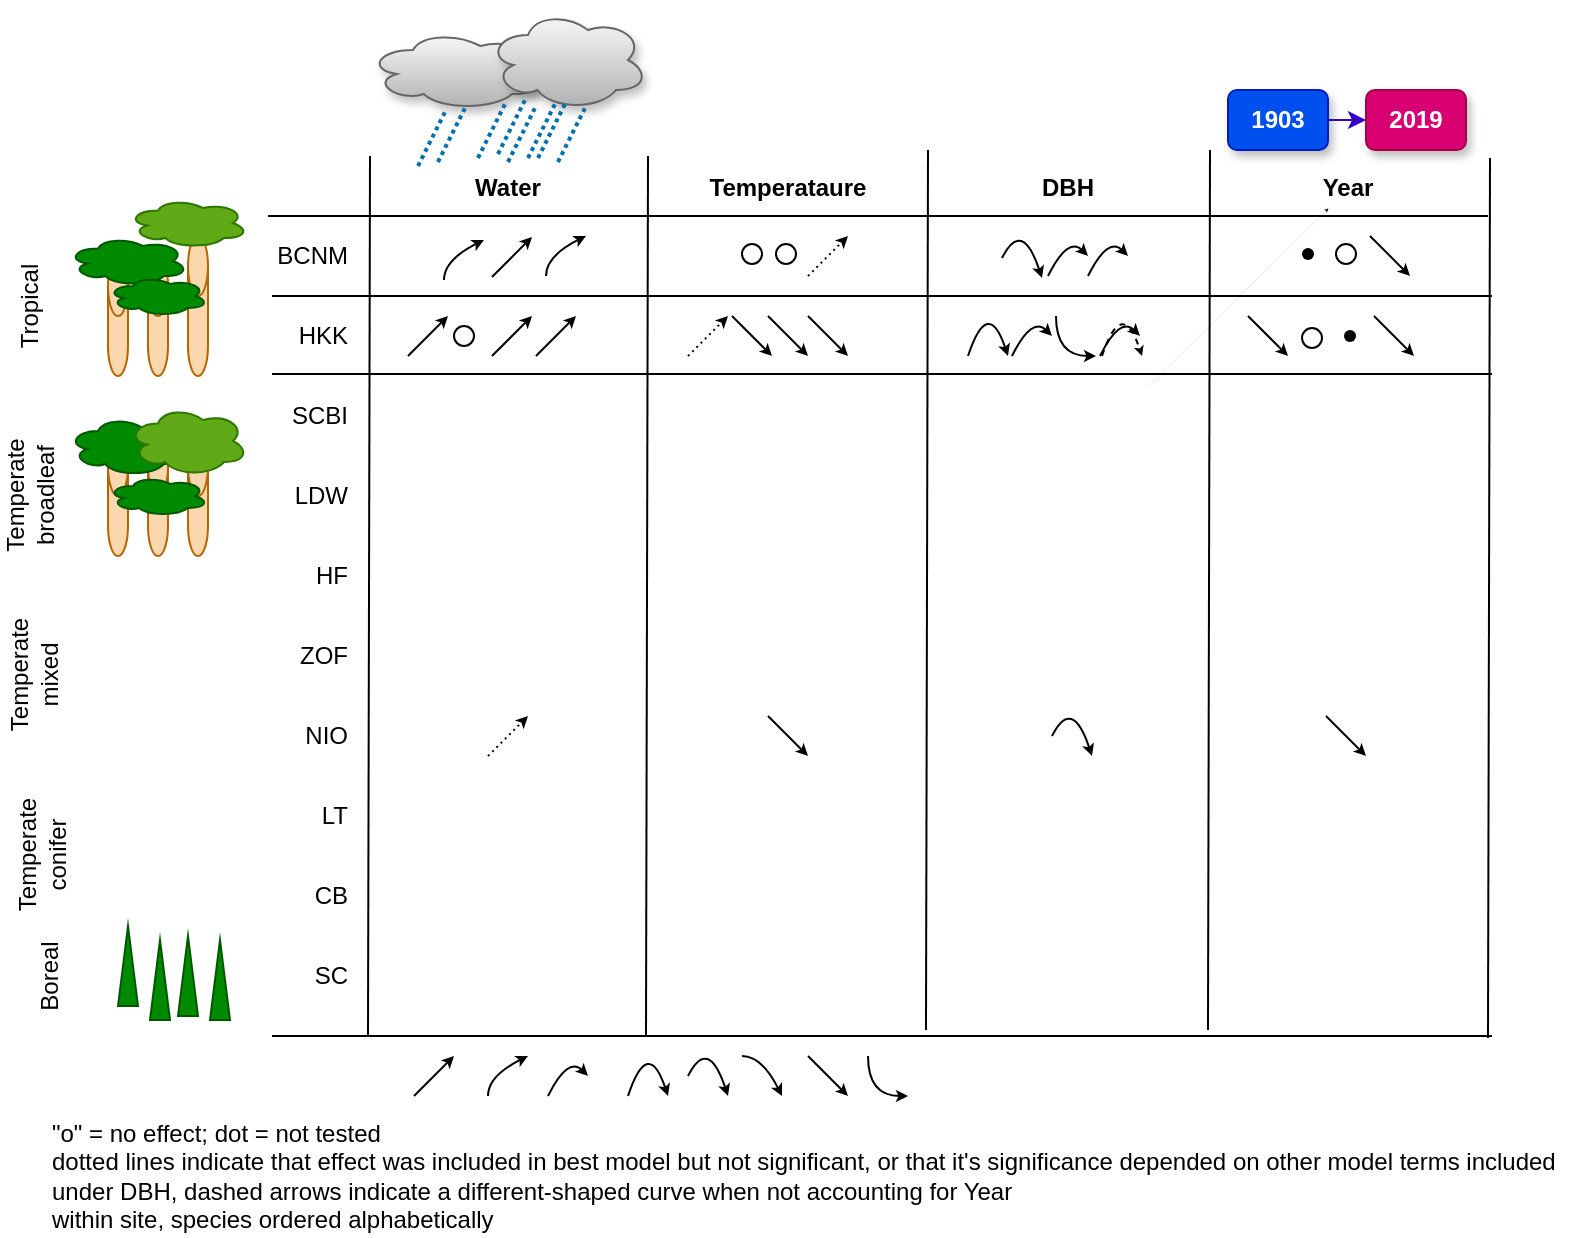 <mxfile version="14.9.2" type="github">
  <diagram id="vM3CRT6O0fSCeh9qT38K" name="Page-1">
    <mxGraphModel dx="1186" dy="762" grid="1" gridSize="10" guides="1" tooltips="1" connect="1" arrows="1" fold="1" page="1" pageScale="1" pageWidth="850" pageHeight="1100" math="0" shadow="0">
      <root>
        <mxCell id="0" />
        <mxCell id="1" parent="0" />
        <mxCell id="987n7R604m4FKBWGDY3R-131" value="" style="curved=1;endArrow=classic;html=1;endSize=2;dashed=1;strokeWidth=1;" edge="1" parent="1">
          <mxGeometry width="50" height="50" relative="1" as="geometry">
            <mxPoint x="587" y="180" as="sourcePoint" />
            <mxPoint x="607" y="180" as="targetPoint" />
            <Array as="points">
              <mxPoint x="597" y="150" />
            </Array>
          </mxGeometry>
        </mxCell>
        <mxCell id="987n7R604m4FKBWGDY3R-28" value="" style="shape=cylinder3;whiteSpace=wrap;html=1;boundedLbl=1;backgroundOutline=1;size=15;align=center;fillColor=#fad7ac;strokeColor=#b46504;" vertex="1" parent="1">
          <mxGeometry x="130" y="120" width="10" height="70" as="geometry" />
        </mxCell>
        <mxCell id="987n7R604m4FKBWGDY3R-27" value="" style="shape=cylinder3;whiteSpace=wrap;html=1;boundedLbl=1;backgroundOutline=1;size=15;align=center;fillColor=#fad7ac;strokeColor=#b46504;" vertex="1" parent="1">
          <mxGeometry x="110" y="130" width="10" height="60" as="geometry" />
        </mxCell>
        <mxCell id="987n7R604m4FKBWGDY3R-26" value="" style="shape=cylinder3;whiteSpace=wrap;html=1;boundedLbl=1;backgroundOutline=1;size=15;align=center;fillColor=#fad7ac;strokeColor=#b46504;" vertex="1" parent="1">
          <mxGeometry x="90" y="130" width="10" height="60" as="geometry" />
        </mxCell>
        <mxCell id="987n7R604m4FKBWGDY3R-1" value="Tropical" style="text;html=1;strokeColor=none;fillColor=none;align=center;verticalAlign=middle;whiteSpace=wrap;rounded=0;rotation=-90;" vertex="1" parent="1">
          <mxGeometry x="26" y="145" width="50" height="20" as="geometry" />
        </mxCell>
        <mxCell id="987n7R604m4FKBWGDY3R-2" value="BCNM" style="text;html=1;strokeColor=none;fillColor=none;align=right;verticalAlign=middle;whiteSpace=wrap;rounded=0;" vertex="1" parent="1">
          <mxGeometry x="172" y="120" width="40" height="20" as="geometry" />
        </mxCell>
        <mxCell id="987n7R604m4FKBWGDY3R-4" value="&lt;div&gt;HKK&lt;/div&gt;" style="text;html=1;strokeColor=none;fillColor=none;align=right;verticalAlign=middle;whiteSpace=wrap;rounded=0;" vertex="1" parent="1">
          <mxGeometry x="172" y="160" width="40" height="20" as="geometry" />
        </mxCell>
        <mxCell id="987n7R604m4FKBWGDY3R-5" value="SCBI" style="text;html=1;strokeColor=none;fillColor=none;align=right;verticalAlign=middle;whiteSpace=wrap;rounded=0;" vertex="1" parent="1">
          <mxGeometry x="172" y="200" width="40" height="20" as="geometry" />
        </mxCell>
        <mxCell id="987n7R604m4FKBWGDY3R-7" value="LDW" style="text;html=1;strokeColor=none;fillColor=none;align=right;verticalAlign=middle;whiteSpace=wrap;rounded=0;" vertex="1" parent="1">
          <mxGeometry x="172" y="240" width="40" height="20" as="geometry" />
        </mxCell>
        <mxCell id="987n7R604m4FKBWGDY3R-10" value="HF" style="text;html=1;strokeColor=none;fillColor=none;align=right;verticalAlign=middle;whiteSpace=wrap;rounded=0;" vertex="1" parent="1">
          <mxGeometry x="172" y="280" width="40" height="20" as="geometry" />
        </mxCell>
        <mxCell id="987n7R604m4FKBWGDY3R-11" value="ZOF" style="text;html=1;strokeColor=none;fillColor=none;align=right;verticalAlign=middle;whiteSpace=wrap;rounded=0;" vertex="1" parent="1">
          <mxGeometry x="172" y="320" width="40" height="20" as="geometry" />
        </mxCell>
        <mxCell id="987n7R604m4FKBWGDY3R-12" value="NIO" style="text;html=1;strokeColor=none;fillColor=none;align=right;verticalAlign=middle;whiteSpace=wrap;rounded=0;" vertex="1" parent="1">
          <mxGeometry x="172" y="360" width="40" height="20" as="geometry" />
        </mxCell>
        <mxCell id="987n7R604m4FKBWGDY3R-13" value="LT" style="text;html=1;strokeColor=none;fillColor=none;align=right;verticalAlign=middle;whiteSpace=wrap;rounded=0;" vertex="1" parent="1">
          <mxGeometry x="172" y="400" width="40" height="20" as="geometry" />
        </mxCell>
        <mxCell id="987n7R604m4FKBWGDY3R-14" value="CB" style="text;html=1;strokeColor=none;fillColor=none;align=right;verticalAlign=middle;whiteSpace=wrap;rounded=0;" vertex="1" parent="1">
          <mxGeometry x="172" y="440" width="40" height="20" as="geometry" />
        </mxCell>
        <mxCell id="987n7R604m4FKBWGDY3R-15" value="SC" style="text;html=1;strokeColor=none;fillColor=none;align=right;verticalAlign=middle;whiteSpace=wrap;rounded=0;" vertex="1" parent="1">
          <mxGeometry x="172" y="480" width="40" height="20" as="geometry" />
        </mxCell>
        <mxCell id="987n7R604m4FKBWGDY3R-16" value="Water" style="text;html=1;strokeColor=none;fillColor=none;align=center;verticalAlign=middle;whiteSpace=wrap;rounded=0;fontStyle=1" vertex="1" parent="1">
          <mxGeometry x="220" y="86" width="140" height="20" as="geometry" />
        </mxCell>
        <mxCell id="987n7R604m4FKBWGDY3R-17" value="Temperataure" style="text;html=1;strokeColor=none;fillColor=none;align=center;verticalAlign=middle;whiteSpace=wrap;rounded=0;fontStyle=1" vertex="1" parent="1">
          <mxGeometry x="360" y="86" width="140" height="20" as="geometry" />
        </mxCell>
        <mxCell id="987n7R604m4FKBWGDY3R-18" value="DBH" style="text;html=1;strokeColor=none;fillColor=none;align=center;verticalAlign=middle;whiteSpace=wrap;rounded=0;fontStyle=1" vertex="1" parent="1">
          <mxGeometry x="500" y="86" width="140" height="20" as="geometry" />
        </mxCell>
        <mxCell id="987n7R604m4FKBWGDY3R-19" value="Year" style="text;html=1;strokeColor=none;fillColor=none;align=center;verticalAlign=middle;whiteSpace=wrap;rounded=0;fontStyle=1" vertex="1" parent="1">
          <mxGeometry x="640" y="86" width="140" height="20" as="geometry" />
        </mxCell>
        <mxCell id="987n7R604m4FKBWGDY3R-20" value="Boreal" style="text;html=1;strokeColor=none;fillColor=none;align=center;verticalAlign=middle;whiteSpace=wrap;rounded=0;rotation=-90;" vertex="1" parent="1">
          <mxGeometry x="36" y="480" width="50" height="20" as="geometry" />
        </mxCell>
        <mxCell id="987n7R604m4FKBWGDY3R-21" value="Temperate broadleaf" style="text;html=1;strokeColor=none;fillColor=none;align=center;verticalAlign=middle;whiteSpace=wrap;rounded=0;rotation=-90;" vertex="1" parent="1">
          <mxGeometry x="17.75" y="240" width="66.5" height="20" as="geometry" />
        </mxCell>
        <mxCell id="987n7R604m4FKBWGDY3R-23" value="" style="ellipse;shape=cloud;whiteSpace=wrap;html=1;align=center;fillColor=#008a00;strokeColor=#005700;fontColor=#ffffff;" vertex="1" parent="1">
          <mxGeometry x="70" y="120" width="60" height="25" as="geometry" />
        </mxCell>
        <mxCell id="987n7R604m4FKBWGDY3R-24" value="" style="ellipse;shape=cloud;whiteSpace=wrap;html=1;align=center;fillColor=#008a00;strokeColor=#005700;fontColor=#ffffff;" vertex="1" parent="1">
          <mxGeometry x="90" y="140" width="50" height="20" as="geometry" />
        </mxCell>
        <mxCell id="987n7R604m4FKBWGDY3R-25" value="" style="ellipse;shape=cloud;whiteSpace=wrap;html=1;align=center;fillColor=#60a917;strokeColor=#2D7600;fontColor=#ffffff;" vertex="1" parent="1">
          <mxGeometry x="100" y="101" width="60" height="25" as="geometry" />
        </mxCell>
        <mxCell id="987n7R604m4FKBWGDY3R-32" value="" style="shape=cylinder3;whiteSpace=wrap;html=1;boundedLbl=1;backgroundOutline=1;size=15;align=center;fillColor=#fad7ac;strokeColor=#b46504;" vertex="1" parent="1">
          <mxGeometry x="130" y="220" width="10" height="60" as="geometry" />
        </mxCell>
        <mxCell id="987n7R604m4FKBWGDY3R-33" value="" style="shape=cylinder3;whiteSpace=wrap;html=1;boundedLbl=1;backgroundOutline=1;size=15;align=center;fillColor=#fad7ac;strokeColor=#b46504;" vertex="1" parent="1">
          <mxGeometry x="110" y="220" width="10" height="60" as="geometry" />
        </mxCell>
        <mxCell id="987n7R604m4FKBWGDY3R-34" value="" style="shape=cylinder3;whiteSpace=wrap;html=1;boundedLbl=1;backgroundOutline=1;size=15;align=center;fillColor=#fad7ac;strokeColor=#b46504;" vertex="1" parent="1">
          <mxGeometry x="90" y="220" width="10" height="60" as="geometry" />
        </mxCell>
        <mxCell id="987n7R604m4FKBWGDY3R-35" value="" style="ellipse;shape=cloud;whiteSpace=wrap;html=1;align=center;fillColor=#008a00;strokeColor=#005700;fontColor=#ffffff;" vertex="1" parent="1">
          <mxGeometry x="70" y="210" width="60" height="30" as="geometry" />
        </mxCell>
        <mxCell id="987n7R604m4FKBWGDY3R-36" value="" style="ellipse;shape=cloud;whiteSpace=wrap;html=1;align=center;fillColor=#60a917;strokeColor=#2D7600;fontColor=#ffffff;" vertex="1" parent="1">
          <mxGeometry x="100" y="205" width="60" height="35" as="geometry" />
        </mxCell>
        <mxCell id="987n7R604m4FKBWGDY3R-38" value="" style="ellipse;shape=cloud;whiteSpace=wrap;html=1;align=center;fillColor=#008a00;strokeColor=#005700;fontColor=#ffffff;" vertex="1" parent="1">
          <mxGeometry x="90" y="240" width="50" height="20" as="geometry" />
        </mxCell>
        <mxCell id="987n7R604m4FKBWGDY3R-39" value="" style="triangle;whiteSpace=wrap;html=1;align=center;rotation=-90;fillColor=#008a00;strokeColor=#005700;fontColor=#ffffff;" vertex="1" parent="1">
          <mxGeometry x="80" y="480" width="40" height="10" as="geometry" />
        </mxCell>
        <mxCell id="987n7R604m4FKBWGDY3R-40" value="" style="triangle;whiteSpace=wrap;html=1;align=center;rotation=-90;fillColor=#008a00;strokeColor=#005700;fontColor=#ffffff;" vertex="1" parent="1">
          <mxGeometry x="96" y="487" width="40" height="10" as="geometry" />
        </mxCell>
        <mxCell id="987n7R604m4FKBWGDY3R-41" value="" style="triangle;whiteSpace=wrap;html=1;align=center;rotation=-90;fillColor=#008a00;strokeColor=#005700;fontColor=#ffffff;" vertex="1" parent="1">
          <mxGeometry x="110" y="485" width="40" height="10" as="geometry" />
        </mxCell>
        <mxCell id="987n7R604m4FKBWGDY3R-42" value="" style="triangle;whiteSpace=wrap;html=1;align=center;rotation=-90;fillColor=#008a00;strokeColor=#005700;fontColor=#ffffff;" vertex="1" parent="1">
          <mxGeometry x="126" y="487" width="40" height="10" as="geometry" />
        </mxCell>
        <mxCell id="987n7R604m4FKBWGDY3R-45" value="Temperate conifer" style="text;html=1;strokeColor=none;fillColor=none;align=center;verticalAlign=middle;whiteSpace=wrap;rounded=0;rotation=-90;" vertex="1" parent="1">
          <mxGeometry x="23.5" y="420" width="66.5" height="20" as="geometry" />
        </mxCell>
        <mxCell id="987n7R604m4FKBWGDY3R-46" value="Temperate mixed" style="text;html=1;strokeColor=none;fillColor=none;align=center;verticalAlign=middle;whiteSpace=wrap;rounded=0;rotation=-90;" vertex="1" parent="1">
          <mxGeometry x="19.5" y="330" width="66.5" height="20" as="geometry" />
        </mxCell>
        <mxCell id="987n7R604m4FKBWGDY3R-49" style="rounded=0;orthogonalLoop=1;jettySize=auto;html=1;exitX=1;exitY=0.5;exitDx=0;exitDy=0;entryX=0;entryY=0.5;entryDx=0;entryDy=0;fillColor=#6a00ff;strokeColor=#3700CC;" edge="1" parent="1" source="987n7R604m4FKBWGDY3R-47" target="987n7R604m4FKBWGDY3R-48">
          <mxGeometry relative="1" as="geometry" />
        </mxCell>
        <mxCell id="987n7R604m4FKBWGDY3R-47" value="1903" style="text;html=1;align=center;verticalAlign=middle;whiteSpace=wrap;rounded=1;shadow=1;fontStyle=1;fillColor=#0050ef;strokeColor=#001DBC;fontColor=#ffffff;" vertex="1" parent="1">
          <mxGeometry x="650" y="47" width="50" height="30" as="geometry" />
        </mxCell>
        <mxCell id="987n7R604m4FKBWGDY3R-48" value="2019" style="text;html=1;align=center;verticalAlign=middle;whiteSpace=wrap;rounded=1;shadow=1;fontStyle=1;fillColor=#d80073;strokeColor=#A50040;fontColor=#ffffff;" vertex="1" parent="1">
          <mxGeometry x="719" y="47" width="50" height="30" as="geometry" />
        </mxCell>
        <mxCell id="987n7R604m4FKBWGDY3R-50" value="" style="ellipse;shape=cloud;whiteSpace=wrap;html=1;rounded=1;shadow=1;align=center;gradientColor=#b3b3b3;fillColor=#f5f5f5;strokeColor=#666666;" vertex="1" parent="1">
          <mxGeometry x="220" y="17" width="90" height="40" as="geometry" />
        </mxCell>
        <mxCell id="987n7R604m4FKBWGDY3R-52" value="" style="ellipse;shape=cloud;whiteSpace=wrap;html=1;rounded=1;shadow=1;align=center;gradientColor=#b3b3b3;fillColor=#f5f5f5;strokeColor=#666666;" vertex="1" parent="1">
          <mxGeometry x="280" y="7" width="80" height="50" as="geometry" />
        </mxCell>
        <mxCell id="987n7R604m4FKBWGDY3R-56" value="" style="endArrow=none;dashed=1;html=1;dashPattern=1 1;strokeWidth=2;rounded=0;entryX=0.55;entryY=0.95;entryDx=0;entryDy=0;entryPerimeter=0;fillColor=#1ba1e2;strokeColor=#006EAF;" edge="1" parent="1">
          <mxGeometry width="50" height="50" relative="1" as="geometry">
            <mxPoint x="275" y="81" as="sourcePoint" />
            <mxPoint x="288.5" y="54" as="targetPoint" />
          </mxGeometry>
        </mxCell>
        <mxCell id="987n7R604m4FKBWGDY3R-57" value="" style="endArrow=none;dashed=1;html=1;dashPattern=1 1;strokeWidth=2;rounded=0;entryX=0.55;entryY=0.95;entryDx=0;entryDy=0;entryPerimeter=0;fillColor=#1ba1e2;strokeColor=#006EAF;" edge="1" parent="1">
          <mxGeometry width="50" height="50" relative="1" as="geometry">
            <mxPoint x="285" y="79" as="sourcePoint" />
            <mxPoint x="298.5" y="52" as="targetPoint" />
          </mxGeometry>
        </mxCell>
        <mxCell id="987n7R604m4FKBWGDY3R-59" value="" style="endArrow=none;dashed=1;html=1;dashPattern=1 1;strokeWidth=2;rounded=0;entryX=0.55;entryY=0.95;entryDx=0;entryDy=0;entryPerimeter=0;fillColor=#1ba1e2;strokeColor=#006EAF;" edge="1" parent="1">
          <mxGeometry width="50" height="50" relative="1" as="geometry">
            <mxPoint x="305" y="81" as="sourcePoint" />
            <mxPoint x="318.5" y="54" as="targetPoint" />
          </mxGeometry>
        </mxCell>
        <mxCell id="987n7R604m4FKBWGDY3R-60" value="" style="endArrow=none;dashed=1;html=1;dashPattern=1 1;strokeWidth=2;rounded=0;entryX=0.55;entryY=0.95;entryDx=0;entryDy=0;entryPerimeter=0;fillColor=#1ba1e2;strokeColor=#006EAF;" edge="1" parent="1">
          <mxGeometry width="50" height="50" relative="1" as="geometry">
            <mxPoint x="315" y="83" as="sourcePoint" />
            <mxPoint x="328.5" y="56" as="targetPoint" />
          </mxGeometry>
        </mxCell>
        <mxCell id="987n7R604m4FKBWGDY3R-64" value="" style="endArrow=none;dashed=1;html=1;dashPattern=1 1;strokeWidth=2;rounded=0;entryX=0.55;entryY=0.95;entryDx=0;entryDy=0;entryPerimeter=0;fillColor=#1ba1e2;strokeColor=#006EAF;" edge="1" parent="1">
          <mxGeometry width="50" height="50" relative="1" as="geometry">
            <mxPoint x="290" y="83" as="sourcePoint" />
            <mxPoint x="303.5" y="56" as="targetPoint" />
          </mxGeometry>
        </mxCell>
        <mxCell id="987n7R604m4FKBWGDY3R-65" value="" style="endArrow=none;dashed=1;html=1;dashPattern=1 1;strokeWidth=2;rounded=0;entryX=0.55;entryY=0.95;entryDx=0;entryDy=0;entryPerimeter=0;fillColor=#1ba1e2;strokeColor=#006EAF;" edge="1" parent="1">
          <mxGeometry width="50" height="50" relative="1" as="geometry">
            <mxPoint x="300" y="81" as="sourcePoint" />
            <mxPoint x="313.5" y="54" as="targetPoint" />
          </mxGeometry>
        </mxCell>
        <mxCell id="987n7R604m4FKBWGDY3R-66" value="" style="endArrow=none;dashed=1;html=1;dashPattern=1 1;strokeWidth=2;rounded=0;entryX=0.55;entryY=0.95;entryDx=0;entryDy=0;entryPerimeter=0;fillColor=#1ba1e2;strokeColor=#006EAF;" edge="1" parent="1">
          <mxGeometry width="50" height="50" relative="1" as="geometry">
            <mxPoint x="245" y="85" as="sourcePoint" />
            <mxPoint x="258.5" y="58" as="targetPoint" />
          </mxGeometry>
        </mxCell>
        <mxCell id="987n7R604m4FKBWGDY3R-67" value="" style="endArrow=none;dashed=1;html=1;dashPattern=1 1;strokeWidth=2;rounded=0;entryX=0.55;entryY=0.95;entryDx=0;entryDy=0;entryPerimeter=0;fillColor=#1ba1e2;strokeColor=#006EAF;" edge="1" parent="1">
          <mxGeometry width="50" height="50" relative="1" as="geometry">
            <mxPoint x="255" y="83" as="sourcePoint" />
            <mxPoint x="268.5" y="56" as="targetPoint" />
          </mxGeometry>
        </mxCell>
        <mxCell id="987n7R604m4FKBWGDY3R-68" value="&lt;div&gt;&quot;o&quot; = no effect; dot = not tested&lt;br&gt;&lt;/div&gt;&lt;div&gt;dotted lines indicate that effect was included in best model but not significant, or that it&#39;s significance depended on other model terms included&lt;/div&gt;&lt;div&gt;under DBH, dashed arrows indicate a different-shaped curve when not accounting for Year&lt;br&gt;&lt;/div&gt;&lt;div&gt;within site, species ordered alphabetically&lt;br&gt;&lt;/div&gt;" style="text;html=1;align=left;verticalAlign=middle;resizable=0;points=[];autosize=1;strokeColor=none;" vertex="1" parent="1">
          <mxGeometry x="60" y="560" width="770" height="60" as="geometry" />
        </mxCell>
        <mxCell id="987n7R604m4FKBWGDY3R-69" value="" style="endArrow=classic;html=1;endSize=3;" edge="1" parent="1">
          <mxGeometry width="50" height="50" relative="1" as="geometry">
            <mxPoint x="282" y="140.5" as="sourcePoint" />
            <mxPoint x="302" y="120.5" as="targetPoint" />
          </mxGeometry>
        </mxCell>
        <mxCell id="987n7R604m4FKBWGDY3R-72" value="" style="endArrow=classic;html=1;endSize=3;" edge="1" parent="1">
          <mxGeometry width="50" height="50" relative="1" as="geometry">
            <mxPoint x="243" y="550" as="sourcePoint" />
            <mxPoint x="263" y="530" as="targetPoint" />
          </mxGeometry>
        </mxCell>
        <mxCell id="987n7R604m4FKBWGDY3R-75" value="" style="curved=1;endArrow=classic;html=1;endSize=3;" edge="1" parent="1">
          <mxGeometry width="50" height="50" relative="1" as="geometry">
            <mxPoint x="280" y="550" as="sourcePoint" />
            <mxPoint x="300" y="530" as="targetPoint" />
            <Array as="points">
              <mxPoint x="280" y="540" />
            </Array>
          </mxGeometry>
        </mxCell>
        <mxCell id="987n7R604m4FKBWGDY3R-77" value="" style="ellipse;whiteSpace=wrap;html=1;aspect=fixed;rounded=1;shadow=0;align=left;fillColor=none;" vertex="1" parent="1">
          <mxGeometry x="424" y="124" width="10" height="10" as="geometry" />
        </mxCell>
        <mxCell id="987n7R604m4FKBWGDY3R-78" value="" style="ellipse;whiteSpace=wrap;html=1;aspect=fixed;rounded=1;shadow=0;align=left;fillColor=none;" vertex="1" parent="1">
          <mxGeometry x="407" y="124" width="10" height="10" as="geometry" />
        </mxCell>
        <mxCell id="987n7R604m4FKBWGDY3R-79" value="" style="endArrow=classic;html=1;dashed=1;dashPattern=1 2;endSize=3;" edge="1" parent="1">
          <mxGeometry width="50" height="50" relative="1" as="geometry">
            <mxPoint x="440" y="140" as="sourcePoint" />
            <mxPoint x="460" y="120" as="targetPoint" />
          </mxGeometry>
        </mxCell>
        <mxCell id="987n7R604m4FKBWGDY3R-85" value="" style="endArrow=classic;html=1;endSize=3;" edge="1" parent="1">
          <mxGeometry width="50" height="50" relative="1" as="geometry">
            <mxPoint x="721" y="120" as="sourcePoint" />
            <mxPoint x="741" y="140" as="targetPoint" />
          </mxGeometry>
        </mxCell>
        <mxCell id="987n7R604m4FKBWGDY3R-86" value="" style="ellipse;whiteSpace=wrap;html=1;aspect=fixed;rounded=1;shadow=0;align=left;fillColor=none;" vertex="1" parent="1">
          <mxGeometry x="704" y="124" width="10" height="10" as="geometry" />
        </mxCell>
        <mxCell id="987n7R604m4FKBWGDY3R-145" value="" style="edgeStyle=none;rounded=0;orthogonalLoop=1;jettySize=auto;html=1;dashed=1;endSize=2;strokeColor=#000000;strokeWidth=0;" edge="1" parent="1" source="987n7R604m4FKBWGDY3R-87" target="987n7R604m4FKBWGDY3R-19">
          <mxGeometry relative="1" as="geometry" />
        </mxCell>
        <mxCell id="987n7R604m4FKBWGDY3R-87" value="" style="ellipse;whiteSpace=wrap;html=1;aspect=fixed;rounded=1;shadow=0;align=left;fillColor=none;" vertex="1" parent="1">
          <mxGeometry x="610" y="195" as="geometry" />
        </mxCell>
        <mxCell id="987n7R604m4FKBWGDY3R-88" value="" style="shape=waypoint;size=6;pointerEvents=1;points=[];fillColor=none;resizable=0;rotatable=0;perimeter=centerPerimeter;snapToPoint=1;rounded=1;shadow=0;align=left;" vertex="1" parent="1">
          <mxGeometry x="670" y="109" width="40" height="40" as="geometry" />
        </mxCell>
        <mxCell id="987n7R604m4FKBWGDY3R-91" value="" style="endArrow=classic;html=1;endSize=3;" edge="1" parent="1">
          <mxGeometry width="50" height="50" relative="1" as="geometry">
            <mxPoint x="699" y="360" as="sourcePoint" />
            <mxPoint x="719" y="380" as="targetPoint" />
          </mxGeometry>
        </mxCell>
        <mxCell id="987n7R604m4FKBWGDY3R-92" value="" style="curved=1;endArrow=classic;html=1;endSize=3;" edge="1" parent="1">
          <mxGeometry width="50" height="50" relative="1" as="geometry">
            <mxPoint x="380" y="540" as="sourcePoint" />
            <mxPoint x="400" y="550" as="targetPoint" />
            <Array as="points">
              <mxPoint x="390" y="520" />
            </Array>
          </mxGeometry>
        </mxCell>
        <mxCell id="987n7R604m4FKBWGDY3R-93" value="" style="endArrow=classic;html=1;endSize=3;" edge="1" parent="1">
          <mxGeometry width="50" height="50" relative="1" as="geometry">
            <mxPoint x="420" y="360" as="sourcePoint" />
            <mxPoint x="440" y="380" as="targetPoint" />
          </mxGeometry>
        </mxCell>
        <mxCell id="987n7R604m4FKBWGDY3R-94" value="" style="endArrow=classic;html=1;dashed=1;dashPattern=1 2;endSize=3;" edge="1" parent="1">
          <mxGeometry width="50" height="50" relative="1" as="geometry">
            <mxPoint x="280" y="380" as="sourcePoint" />
            <mxPoint x="300" y="360" as="targetPoint" />
          </mxGeometry>
        </mxCell>
        <mxCell id="987n7R604m4FKBWGDY3R-101" value="" style="curved=1;endArrow=classic;html=1;endSize=3;" edge="1" parent="1">
          <mxGeometry width="50" height="50" relative="1" as="geometry">
            <mxPoint x="350" y="550" as="sourcePoint" />
            <mxPoint x="370" y="550" as="targetPoint" />
            <Array as="points">
              <mxPoint x="360" y="520" />
            </Array>
          </mxGeometry>
        </mxCell>
        <mxCell id="987n7R604m4FKBWGDY3R-102" value="" style="curved=1;endArrow=classic;html=1;endSize=3;" edge="1" parent="1">
          <mxGeometry width="50" height="50" relative="1" as="geometry">
            <mxPoint x="470" y="530" as="sourcePoint" />
            <mxPoint x="490" y="550" as="targetPoint" />
            <Array as="points">
              <mxPoint x="470" y="550" />
            </Array>
          </mxGeometry>
        </mxCell>
        <mxCell id="987n7R604m4FKBWGDY3R-103" value="" style="endArrow=classic;html=1;endSize=3;" edge="1" parent="1">
          <mxGeometry width="50" height="50" relative="1" as="geometry">
            <mxPoint x="440" y="530" as="sourcePoint" />
            <mxPoint x="460" y="550" as="targetPoint" />
          </mxGeometry>
        </mxCell>
        <mxCell id="987n7R604m4FKBWGDY3R-104" value="" style="curved=1;endArrow=classic;html=1;endSize=3;" edge="1" parent="1">
          <mxGeometry width="50" height="50" relative="1" as="geometry">
            <mxPoint x="310" y="550" as="sourcePoint" />
            <mxPoint x="330" y="540" as="targetPoint" />
            <Array as="points">
              <mxPoint x="320" y="530" />
            </Array>
          </mxGeometry>
        </mxCell>
        <mxCell id="987n7R604m4FKBWGDY3R-105" value="" style="curved=1;endArrow=classic;html=1;endSize=3;" edge="1" parent="1">
          <mxGeometry width="50" height="50" relative="1" as="geometry">
            <mxPoint x="407" y="530" as="sourcePoint" />
            <mxPoint x="427" y="550" as="targetPoint" />
            <Array as="points">
              <mxPoint x="417" y="530" />
            </Array>
          </mxGeometry>
        </mxCell>
        <mxCell id="987n7R604m4FKBWGDY3R-110" value="" style="curved=1;endArrow=classic;html=1;endSize=3;" edge="1" parent="1">
          <mxGeometry width="50" height="50" relative="1" as="geometry">
            <mxPoint x="520" y="180" as="sourcePoint" />
            <mxPoint x="540" y="180" as="targetPoint" />
            <Array as="points">
              <mxPoint x="530" y="150" />
            </Array>
          </mxGeometry>
        </mxCell>
        <mxCell id="987n7R604m4FKBWGDY3R-111" value="" style="curved=1;endArrow=classic;html=1;endSize=3;" edge="1" parent="1">
          <mxGeometry width="50" height="50" relative="1" as="geometry">
            <mxPoint x="564" y="160" as="sourcePoint" />
            <mxPoint x="584" y="180" as="targetPoint" />
            <Array as="points">
              <mxPoint x="564" y="180" />
            </Array>
          </mxGeometry>
        </mxCell>
        <mxCell id="987n7R604m4FKBWGDY3R-113" value="" style="curved=1;endArrow=classic;html=1;endSize=3;" edge="1" parent="1">
          <mxGeometry width="50" height="50" relative="1" as="geometry">
            <mxPoint x="258" y="142" as="sourcePoint" />
            <mxPoint x="278" y="122" as="targetPoint" />
            <Array as="points">
              <mxPoint x="258" y="132" />
            </Array>
          </mxGeometry>
        </mxCell>
        <mxCell id="987n7R604m4FKBWGDY3R-114" value="" style="curved=1;endArrow=classic;html=1;endSize=3;" edge="1" parent="1">
          <mxGeometry width="50" height="50" relative="1" as="geometry">
            <mxPoint x="309" y="140" as="sourcePoint" />
            <mxPoint x="329" y="120" as="targetPoint" />
            <Array as="points">
              <mxPoint x="309" y="130" />
            </Array>
          </mxGeometry>
        </mxCell>
        <mxCell id="987n7R604m4FKBWGDY3R-115" value="" style="curved=1;endArrow=classic;html=1;endSize=3;" edge="1" parent="1">
          <mxGeometry width="50" height="50" relative="1" as="geometry">
            <mxPoint x="560" y="140" as="sourcePoint" />
            <mxPoint x="580" y="130" as="targetPoint" />
            <Array as="points">
              <mxPoint x="570" y="120" />
            </Array>
          </mxGeometry>
        </mxCell>
        <mxCell id="987n7R604m4FKBWGDY3R-116" value="" style="curved=1;endArrow=classic;html=1;endSize=3;" edge="1" parent="1">
          <mxGeometry width="50" height="50" relative="1" as="geometry">
            <mxPoint x="580" y="140" as="sourcePoint" />
            <mxPoint x="600" y="130" as="targetPoint" />
            <Array as="points">
              <mxPoint x="590" y="120" />
            </Array>
          </mxGeometry>
        </mxCell>
        <mxCell id="987n7R604m4FKBWGDY3R-117" value="" style="curved=1;endArrow=classic;html=1;endSize=3;" edge="1" parent="1">
          <mxGeometry width="50" height="50" relative="1" as="geometry">
            <mxPoint x="537" y="131" as="sourcePoint" />
            <mxPoint x="557" y="141" as="targetPoint" />
            <Array as="points">
              <mxPoint x="547" y="111" />
            </Array>
          </mxGeometry>
        </mxCell>
        <mxCell id="987n7R604m4FKBWGDY3R-118" value="" style="curved=1;endArrow=classic;html=1;endSize=3;" edge="1" parent="1">
          <mxGeometry width="50" height="50" relative="1" as="geometry">
            <mxPoint x="562" y="370" as="sourcePoint" />
            <mxPoint x="582" y="380" as="targetPoint" />
            <Array as="points">
              <mxPoint x="572" y="350" />
            </Array>
          </mxGeometry>
        </mxCell>
        <mxCell id="987n7R604m4FKBWGDY3R-119" value="" style="endArrow=none;html=1;endSize=3;" edge="1" parent="1">
          <mxGeometry width="50" height="50" relative="1" as="geometry">
            <mxPoint x="359" y="520" as="sourcePoint" />
            <mxPoint x="360" y="80" as="targetPoint" />
          </mxGeometry>
        </mxCell>
        <mxCell id="987n7R604m4FKBWGDY3R-120" value="" style="endArrow=none;html=1;endSize=3;" edge="1" parent="1">
          <mxGeometry width="50" height="50" relative="1" as="geometry">
            <mxPoint x="499" y="517" as="sourcePoint" />
            <mxPoint x="500" y="77" as="targetPoint" />
          </mxGeometry>
        </mxCell>
        <mxCell id="987n7R604m4FKBWGDY3R-121" value="" style="endArrow=none;html=1;endSize=3;" edge="1" parent="1">
          <mxGeometry width="50" height="50" relative="1" as="geometry">
            <mxPoint x="640" y="517" as="sourcePoint" />
            <mxPoint x="641" y="77" as="targetPoint" />
          </mxGeometry>
        </mxCell>
        <mxCell id="987n7R604m4FKBWGDY3R-122" value="" style="endArrow=none;html=1;endSize=3;" edge="1" parent="1">
          <mxGeometry width="50" height="50" relative="1" as="geometry">
            <mxPoint x="780" y="521" as="sourcePoint" />
            <mxPoint x="781" y="81" as="targetPoint" />
          </mxGeometry>
        </mxCell>
        <mxCell id="987n7R604m4FKBWGDY3R-123" value="" style="endArrow=none;html=1;endSize=3;" edge="1" parent="1">
          <mxGeometry width="50" height="50" relative="1" as="geometry">
            <mxPoint x="220" y="520" as="sourcePoint" />
            <mxPoint x="221" y="80" as="targetPoint" />
          </mxGeometry>
        </mxCell>
        <mxCell id="987n7R604m4FKBWGDY3R-125" value="" style="endArrow=none;html=1;endSize=3;" edge="1" parent="1">
          <mxGeometry width="50" height="50" relative="1" as="geometry">
            <mxPoint x="170" y="110" as="sourcePoint" />
            <mxPoint x="780" y="110" as="targetPoint" />
          </mxGeometry>
        </mxCell>
        <mxCell id="987n7R604m4FKBWGDY3R-126" value="" style="endArrow=none;html=1;endSize=3;" edge="1" parent="1">
          <mxGeometry width="50" height="50" relative="1" as="geometry">
            <mxPoint x="172" y="520" as="sourcePoint" />
            <mxPoint x="782" y="520" as="targetPoint" />
          </mxGeometry>
        </mxCell>
        <mxCell id="987n7R604m4FKBWGDY3R-127" value="" style="endArrow=none;html=1;endSize=3;" edge="1" parent="1">
          <mxGeometry width="50" height="50" relative="1" as="geometry">
            <mxPoint x="172" y="150" as="sourcePoint" />
            <mxPoint x="782" y="150" as="targetPoint" />
          </mxGeometry>
        </mxCell>
        <mxCell id="987n7R604m4FKBWGDY3R-128" value="" style="endArrow=none;html=1;endSize=3;" edge="1" parent="1">
          <mxGeometry width="50" height="50" relative="1" as="geometry">
            <mxPoint x="172" y="189" as="sourcePoint" />
            <mxPoint x="782" y="189" as="targetPoint" />
          </mxGeometry>
        </mxCell>
        <mxCell id="987n7R604m4FKBWGDY3R-129" value="" style="curved=1;endArrow=classic;html=1;endSize=3;" edge="1" parent="1">
          <mxGeometry width="50" height="50" relative="1" as="geometry">
            <mxPoint x="542" y="180" as="sourcePoint" />
            <mxPoint x="562" y="170" as="targetPoint" />
            <Array as="points">
              <mxPoint x="552" y="160" />
            </Array>
          </mxGeometry>
        </mxCell>
        <mxCell id="987n7R604m4FKBWGDY3R-130" value="" style="curved=1;endArrow=classic;html=1;endSize=3;" edge="1" parent="1">
          <mxGeometry width="50" height="50" relative="1" as="geometry">
            <mxPoint x="586" y="180" as="sourcePoint" />
            <mxPoint x="606" y="170" as="targetPoint" />
            <Array as="points">
              <mxPoint x="596" y="160" />
            </Array>
          </mxGeometry>
        </mxCell>
        <mxCell id="987n7R604m4FKBWGDY3R-132" value="" style="shape=waypoint;size=6;pointerEvents=1;points=[];fillColor=none;resizable=0;rotatable=0;perimeter=centerPerimeter;snapToPoint=1;rounded=1;shadow=0;align=left;" vertex="1" parent="1">
          <mxGeometry x="691" y="150" width="40" height="40" as="geometry" />
        </mxCell>
        <mxCell id="987n7R604m4FKBWGDY3R-133" value="" style="ellipse;whiteSpace=wrap;html=1;aspect=fixed;rounded=1;shadow=0;align=left;fillColor=none;" vertex="1" parent="1">
          <mxGeometry x="687" y="166" width="10" height="10" as="geometry" />
        </mxCell>
        <mxCell id="987n7R604m4FKBWGDY3R-134" value="" style="endArrow=classic;html=1;endSize=3;" edge="1" parent="1">
          <mxGeometry width="50" height="50" relative="1" as="geometry">
            <mxPoint x="660" y="160" as="sourcePoint" />
            <mxPoint x="680" y="180" as="targetPoint" />
          </mxGeometry>
        </mxCell>
        <mxCell id="987n7R604m4FKBWGDY3R-135" value="" style="endArrow=classic;html=1;endSize=3;" edge="1" parent="1">
          <mxGeometry width="50" height="50" relative="1" as="geometry">
            <mxPoint x="723" y="160" as="sourcePoint" />
            <mxPoint x="743" y="180" as="targetPoint" />
          </mxGeometry>
        </mxCell>
        <mxCell id="987n7R604m4FKBWGDY3R-136" value="" style="endArrow=classic;html=1;endSize=3;" edge="1" parent="1">
          <mxGeometry width="50" height="50" relative="1" as="geometry">
            <mxPoint x="240" y="180" as="sourcePoint" />
            <mxPoint x="260" y="160" as="targetPoint" />
          </mxGeometry>
        </mxCell>
        <mxCell id="987n7R604m4FKBWGDY3R-138" value="" style="ellipse;whiteSpace=wrap;html=1;aspect=fixed;rounded=1;shadow=0;align=left;fillColor=none;" vertex="1" parent="1">
          <mxGeometry x="263" y="165" width="10" height="10" as="geometry" />
        </mxCell>
        <mxCell id="987n7R604m4FKBWGDY3R-139" value="" style="endArrow=classic;html=1;endSize=3;" edge="1" parent="1">
          <mxGeometry width="50" height="50" relative="1" as="geometry">
            <mxPoint x="282" y="180" as="sourcePoint" />
            <mxPoint x="302" y="160" as="targetPoint" />
          </mxGeometry>
        </mxCell>
        <mxCell id="987n7R604m4FKBWGDY3R-140" value="" style="endArrow=classic;html=1;endSize=3;" edge="1" parent="1">
          <mxGeometry width="50" height="50" relative="1" as="geometry">
            <mxPoint x="304" y="180" as="sourcePoint" />
            <mxPoint x="324" y="160" as="targetPoint" />
          </mxGeometry>
        </mxCell>
        <mxCell id="987n7R604m4FKBWGDY3R-141" value="" style="endArrow=classic;html=1;dashed=1;dashPattern=1 2;endSize=3;" edge="1" parent="1">
          <mxGeometry width="50" height="50" relative="1" as="geometry">
            <mxPoint x="380" y="180" as="sourcePoint" />
            <mxPoint x="400" y="160" as="targetPoint" />
          </mxGeometry>
        </mxCell>
        <mxCell id="987n7R604m4FKBWGDY3R-142" value="" style="endArrow=classic;html=1;endSize=3;" edge="1" parent="1">
          <mxGeometry width="50" height="50" relative="1" as="geometry">
            <mxPoint x="402" y="160" as="sourcePoint" />
            <mxPoint x="422" y="180" as="targetPoint" />
          </mxGeometry>
        </mxCell>
        <mxCell id="987n7R604m4FKBWGDY3R-143" value="" style="endArrow=classic;html=1;endSize=3;" edge="1" parent="1">
          <mxGeometry width="50" height="50" relative="1" as="geometry">
            <mxPoint x="420" y="160" as="sourcePoint" />
            <mxPoint x="440" y="180" as="targetPoint" />
          </mxGeometry>
        </mxCell>
        <mxCell id="987n7R604m4FKBWGDY3R-144" value="" style="endArrow=classic;html=1;endSize=3;" edge="1" parent="1">
          <mxGeometry width="50" height="50" relative="1" as="geometry">
            <mxPoint x="440" y="160" as="sourcePoint" />
            <mxPoint x="460" y="180" as="targetPoint" />
          </mxGeometry>
        </mxCell>
      </root>
    </mxGraphModel>
  </diagram>
</mxfile>
